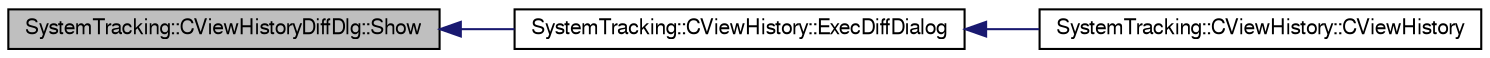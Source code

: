 digraph G
{
  edge [fontname="FreeSans",fontsize="10",labelfontname="FreeSans",labelfontsize="10"];
  node [fontname="FreeSans",fontsize="10",shape=record];
  rankdir="LR";
  Node1 [label="SystemTracking::CViewHistoryDiffDlg::Show",height=0.2,width=0.4,color="black", fillcolor="grey75", style="filled" fontcolor="black"];
  Node1 -> Node2 [dir="back",color="midnightblue",fontsize="10",style="solid"];
  Node2 [label="SystemTracking::CViewHistory::ExecDiffDialog",height=0.2,width=0.4,color="black", fillcolor="white", style="filled",URL="$classSystemTracking_1_1CViewHistory.html#ad736527d1274520547ae2a90cb092acd",tooltip="Pop&#39;s up a dialog for show diff."];
  Node2 -> Node3 [dir="back",color="midnightblue",fontsize="10",style="solid"];
  Node3 [label="SystemTracking::CViewHistory::CViewHistory",height=0.2,width=0.4,color="black", fillcolor="white", style="filled",URL="$classSystemTracking_1_1CViewHistory.html#a2875f8ce3c650cd94cdb37ff746d362d",tooltip="Default constructor."];
}
